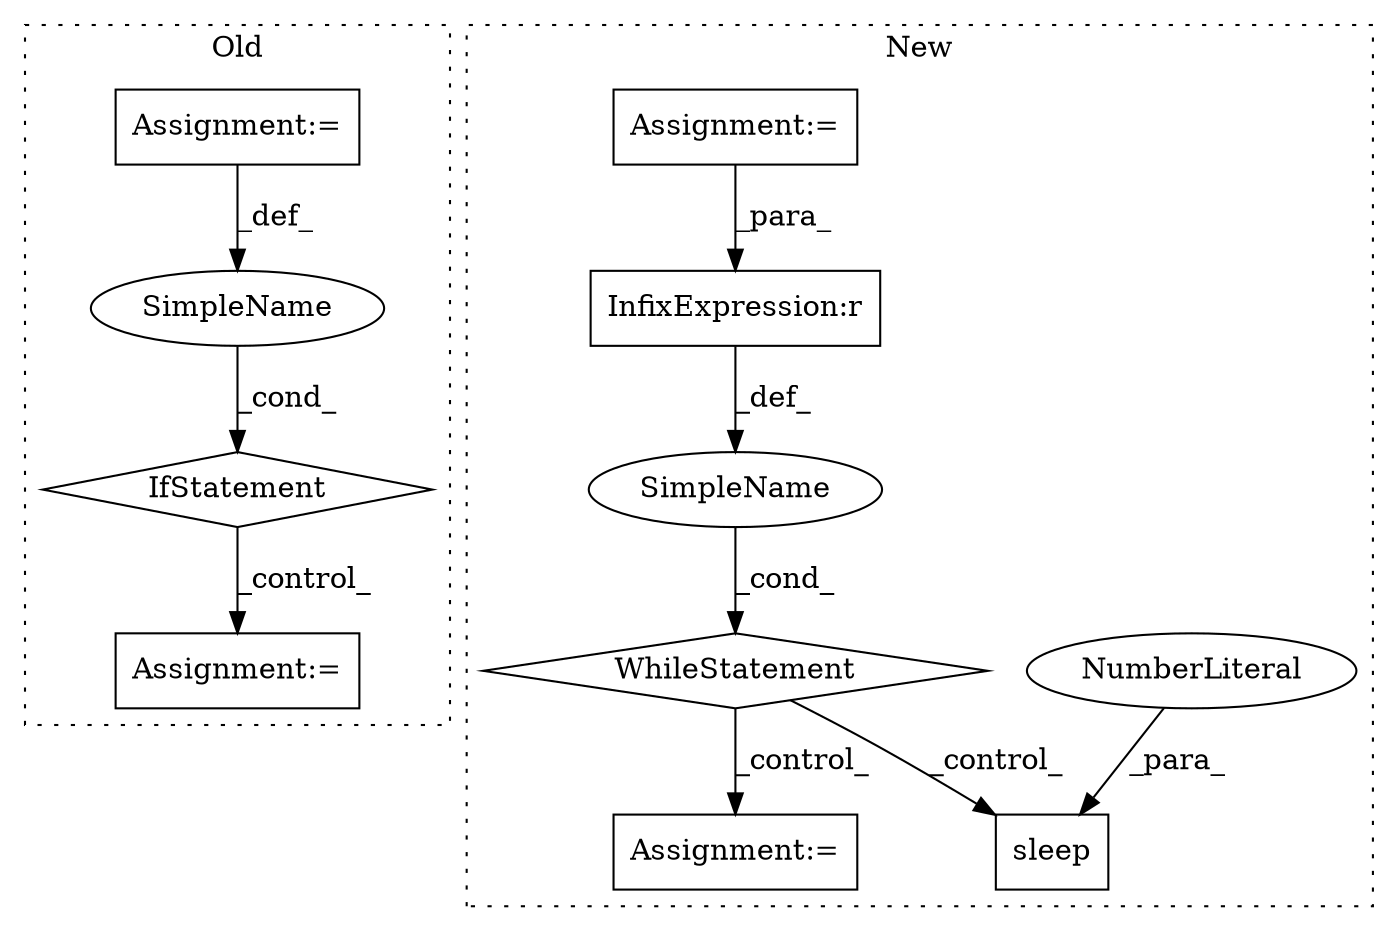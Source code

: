 digraph G {
subgraph cluster0 {
1 [label="IfStatement" a="25" s="9833,9857" l="8,2" shape="diamond"];
9 [label="Assignment:=" a="7" s="9922" l="1" shape="box"];
10 [label="SimpleName" a="42" s="" l="" shape="ellipse"];
11 [label="Assignment:=" a="7" s="9380" l="1" shape="box"];
label = "Old";
style="dotted";
}
subgraph cluster1 {
2 [label="sleep" a="32" s="11641,11648" l="6,1" shape="box"];
3 [label="NumberLiteral" a="34" s="11647" l="1" shape="ellipse"];
4 [label="InfixExpression:r" a="27" s="11622" l="4" shape="box"];
5 [label="WhileStatement" a="61" s="11608,11631" l="7,2" shape="diamond"];
6 [label="SimpleName" a="42" s="" l="" shape="ellipse"];
7 [label="Assignment:=" a="7" s="11597" l="1" shape="box"];
8 [label="Assignment:=" a="7" s="11663" l="1" shape="box"];
label = "New";
style="dotted";
}
1 -> 9 [label="_control_"];
3 -> 2 [label="_para_"];
4 -> 6 [label="_def_"];
5 -> 2 [label="_control_"];
5 -> 8 [label="_control_"];
6 -> 5 [label="_cond_"];
7 -> 4 [label="_para_"];
10 -> 1 [label="_cond_"];
11 -> 10 [label="_def_"];
}